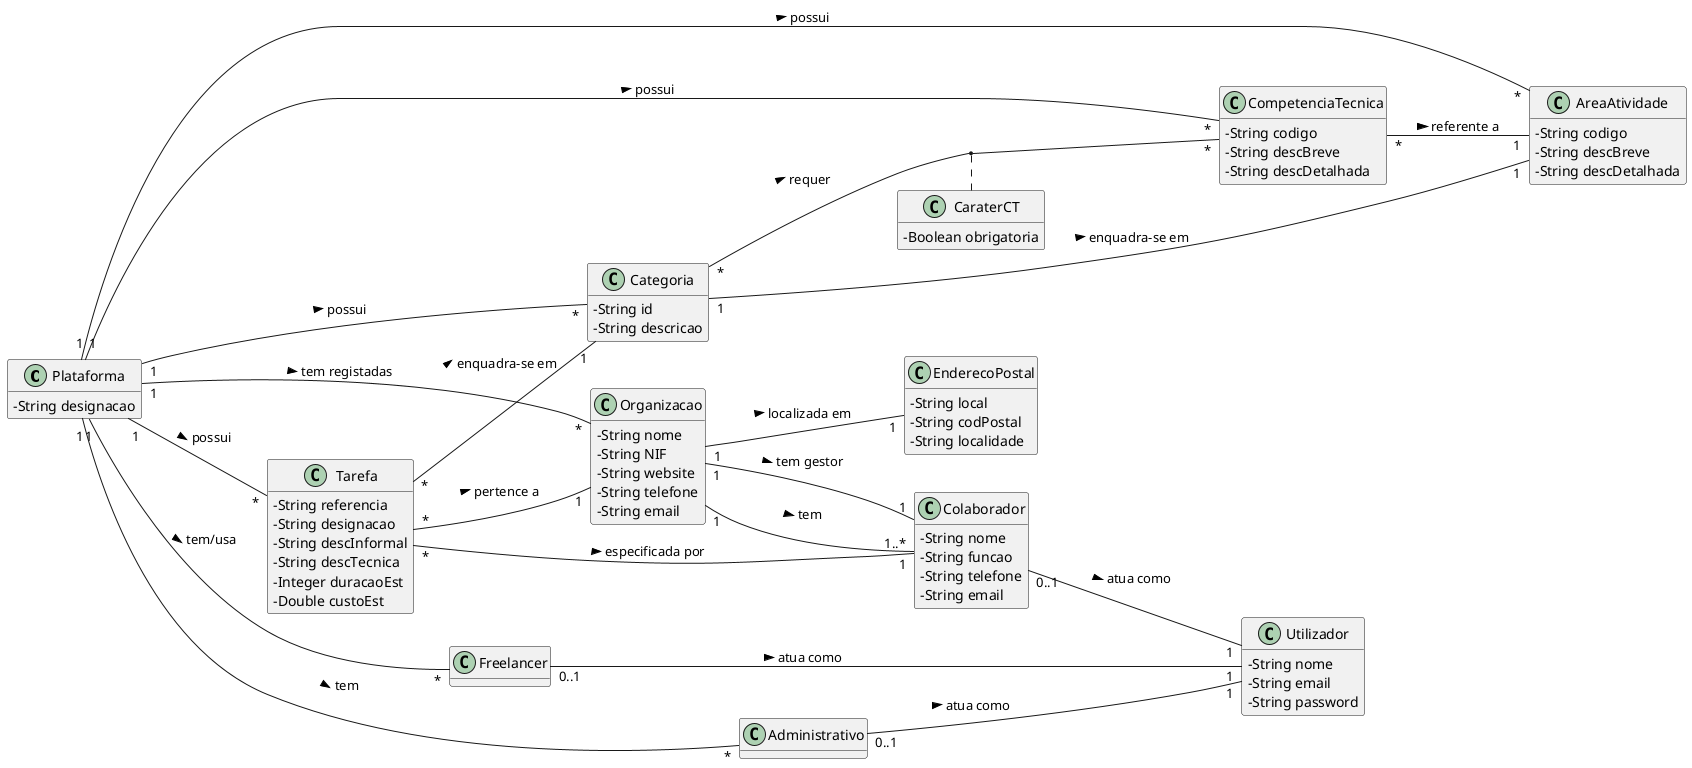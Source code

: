 @startuml
skinparam classAttributeIconSize 0
hide methods
left to right direction

class Plataforma {
  -String designacao
}

class AreaAtividade {
  -String codigo
  -String descBreve
  -String descDetalhada

}

class CompetenciaTecnica {
  -String codigo
  -String descBreve
  -String descDetalhada
}

class Categoria {
  -String id
  -String descricao
}

class Organizacao {
  -String nome
  -String NIF
  -String website
  -String telefone
  -String email
}

class Colaborador {
  -String nome
  -String funcao
  -String telefone
  -String email
}

class EnderecoPostal {
  -String local
  -String codPostal
  -String localidade
}

class CaraterCT {
  -Boolean obrigatoria
}

class Tarefa {
  -String referencia
  -String designacao
  -String descInformal
  -String descTecnica
  -Integer duracaoEst
  -Double custoEst
}

class Freelancer {

}

class Administrativo {

}

class Utilizador {
  -String nome
  -String email
  -String password
}

Plataforma "1" -- "*" AreaAtividade : possui >
Plataforma "1" -- "*" CompetenciaTecnica : possui >
Plataforma "1" -- "*" Organizacao : tem registadas >
Plataforma "1" -- "*" Freelancer : tem/usa  >
Plataforma "1" -- "*" Administrativo : tem  >
Plataforma "1" -- "*" Categoria : possui >

Plataforma "1" -- "*" Tarefa: possui >


Organizacao "1" -- "1..*" Colaborador: tem >
Organizacao "1" -- "1" Colaborador: tem gestor >
Organizacao "1" -- "1" EnderecoPostal: localizada em >


CompetenciaTecnica "*" -- "1" AreaAtividade : referente a >

Categoria "1" -- "1" AreaAtividade: enquadra-se em >
Categoria "*" -- "*" CompetenciaTecnica: requer >
(Categoria, CompetenciaTecnica) .. CaraterCT

Tarefa "*" -- "1" Categoria: enquadra-se em >
Tarefa "*" -- "1" Colaborador: especificada por >
Tarefa "*" -- "1" Organizacao: pertence a >

Freelancer "0..1" -- "1" Utilizador: atua como >
Administrativo "0..1" -- "1" Utilizador: atua como >
Colaborador "0..1" -- "1" Utilizador: atua como >

@enduml
